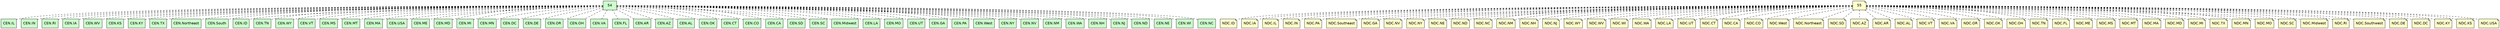 
graph{
rankdir=TB
edge [style=dashed]
n0 [shape=box, fontname="helvetica", fillcolor="#CCFFCC", style=filled, label=54];
n1 [shape=box, fontname="helvetica", fillcolor="#CCFFCC", style=filled, label="CEN.IL"];
n0 -- n1;
n2 [shape=box, fontname="helvetica", fillcolor="#CCFFCC", style=filled, label="CEN.IN"];
n0 -- n2;
n3 [shape=box, fontname="helvetica", fillcolor="#CCFFCC", style=filled, label="CEN.RI"];
n0 -- n3;
n4 [shape=box, fontname="helvetica", fillcolor="#CCFFCC", style=filled, label="CEN.IA"];
n0 -- n4;
n5 [shape=box, fontname="helvetica", fillcolor="#CCFFCC", style=filled, label="CEN.WV"];
n0 -- n5;
n6 [shape=box, fontname="helvetica", fillcolor="#CCFFCC", style=filled, label="CEN.KS"];
n0 -- n6;
n7 [shape=box, fontname="helvetica", fillcolor="#CCFFCC", style=filled, label="CEN.KY"];
n0 -- n7;
n8 [shape=box, fontname="helvetica", fillcolor="#CCFFCC", style=filled, label="CEN.TX"];
n0 -- n8;
n9 [shape=box, fontname="helvetica", fillcolor="#CCFFCC", style=filled, label="CEN.Northeast"];
n0 -- n9;
n10 [shape=box, fontname="helvetica", fillcolor="#CCFFCC", style=filled, label="CEN.South"];
n0 -- n10;
n11 [shape=box, fontname="helvetica", fillcolor="#CCFFCC", style=filled, label="CEN.ID"];
n0 -- n11;
n12 [shape=box, fontname="helvetica", fillcolor="#CCFFCC", style=filled, label="CEN.TN"];
n0 -- n12;
n13 [shape=box, fontname="helvetica", fillcolor="#CCFFCC", style=filled, label="CEN.WY"];
n0 -- n13;
n14 [shape=box, fontname="helvetica", fillcolor="#CCFFCC", style=filled, label="CEN.VT"];
n0 -- n14;
n15 [shape=box, fontname="helvetica", fillcolor="#CCFFCC", style=filled, label="CEN.MS"];
n0 -- n15;
n16 [shape=box, fontname="helvetica", fillcolor="#CCFFCC", style=filled, label="CEN.MT"];
n0 -- n16;
n17 [shape=box, fontname="helvetica", fillcolor="#CCFFCC", style=filled, label="CEN.MA"];
n0 -- n17;
n18 [shape=box, fontname="helvetica", fillcolor="#CCFFCC", style=filled, label="CEN.USA"];
n0 -- n18;
n19 [shape=box, fontname="helvetica", fillcolor="#CCFFCC", style=filled, label="CEN.ME"];
n0 -- n19;
n20 [shape=box, fontname="helvetica", fillcolor="#CCFFCC", style=filled, label="CEN.MD"];
n0 -- n20;
n21 [shape=box, fontname="helvetica", fillcolor="#CCFFCC", style=filled, label="CEN.MI"];
n0 -- n21;
n22 [shape=box, fontname="helvetica", fillcolor="#CCFFCC", style=filled, label="CEN.MN"];
n0 -- n22;
n23 [shape=box, fontname="helvetica", fillcolor="#CCFFCC", style=filled, label="CEN.DC"];
n0 -- n23;
n24 [shape=box, fontname="helvetica", fillcolor="#CCFFCC", style=filled, label="CEN.DE"];
n0 -- n24;
n25 [shape=box, fontname="helvetica", fillcolor="#CCFFCC", style=filled, label="CEN.OR"];
n0 -- n25;
n26 [shape=box, fontname="helvetica", fillcolor="#CCFFCC", style=filled, label="CEN.OH"];
n0 -- n26;
n27 [shape=box, fontname="helvetica", fillcolor="#CCFFCC", style=filled, label="CEN.VA"];
n0 -- n27;
n28 [shape=box, fontname="helvetica", fillcolor="#CCFFCC", style=filled, label="CEN.FL"];
n0 -- n28;
n29 [shape=box, fontname="helvetica", fillcolor="#CCFFCC", style=filled, label="CEN.AR"];
n0 -- n29;
n30 [shape=box, fontname="helvetica", fillcolor="#CCFFCC", style=filled, label="CEN.AZ"];
n0 -- n30;
n31 [shape=box, fontname="helvetica", fillcolor="#CCFFCC", style=filled, label="CEN.AL"];
n0 -- n31;
n32 [shape=box, fontname="helvetica", fillcolor="#CCFFCC", style=filled, label="CEN.OK"];
n0 -- n32;
n33 [shape=box, fontname="helvetica", fillcolor="#CCFFCC", style=filled, label="CEN.CT"];
n0 -- n33;
n34 [shape=box, fontname="helvetica", fillcolor="#CCFFCC", style=filled, label="CEN.CO"];
n0 -- n34;
n35 [shape=box, fontname="helvetica", fillcolor="#CCFFCC", style=filled, label="CEN.CA"];
n0 -- n35;
n36 [shape=box, fontname="helvetica", fillcolor="#CCFFCC", style=filled, label="CEN.SD"];
n0 -- n36;
n37 [shape=box, fontname="helvetica", fillcolor="#CCFFCC", style=filled, label="CEN.SC"];
n0 -- n37;
n38 [shape=box, fontname="helvetica", fillcolor="#CCFFCC", style=filled, label="CEN.Midwest"];
n0 -- n38;
n39 [shape=box, fontname="helvetica", fillcolor="#CCFFCC", style=filled, label="CEN.LA"];
n0 -- n39;
n40 [shape=box, fontname="helvetica", fillcolor="#CCFFCC", style=filled, label="CEN.MO"];
n0 -- n40;
n41 [shape=box, fontname="helvetica", fillcolor="#CCFFCC", style=filled, label="CEN.UT"];
n0 -- n41;
n42 [shape=box, fontname="helvetica", fillcolor="#CCFFCC", style=filled, label="CEN.GA"];
n0 -- n42;
n43 [shape=box, fontname="helvetica", fillcolor="#CCFFCC", style=filled, label="CEN.PA"];
n0 -- n43;
n44 [shape=box, fontname="helvetica", fillcolor="#CCFFCC", style=filled, label="CEN.West"];
n0 -- n44;
n45 [shape=box, fontname="helvetica", fillcolor="#CCFFCC", style=filled, label="CEN.NY"];
n0 -- n45;
n46 [shape=box, fontname="helvetica", fillcolor="#CCFFCC", style=filled, label="CEN.NV"];
n0 -- n46;
n47 [shape=box, fontname="helvetica", fillcolor="#CCFFCC", style=filled, label="CEN.NM"];
n0 -- n47;
n48 [shape=box, fontname="helvetica", fillcolor="#CCFFCC", style=filled, label="CEN.WA"];
n0 -- n48;
n49 [shape=box, fontname="helvetica", fillcolor="#CCFFCC", style=filled, label="CEN.NH"];
n0 -- n49;
n50 [shape=box, fontname="helvetica", fillcolor="#CCFFCC", style=filled, label="CEN.NJ"];
n0 -- n50;
n51 [shape=box, fontname="helvetica", fillcolor="#CCFFCC", style=filled, label="CEN.ND"];
n0 -- n51;
n52 [shape=box, fontname="helvetica", fillcolor="#CCFFCC", style=filled, label="CEN.NE"];
n0 -- n52;
n53 [shape=box, fontname="helvetica", fillcolor="#CCFFCC", style=filled, label="CEN.WI"];
n0 -- n53;
n54 [shape=box, fontname="helvetica", fillcolor="#CCFFCC", style=filled, label="CEN.NC"];
n0 -- n54;
n55 [fontname="helvetica", fillcolor="#FFFFCC", style=filled, shape=note, label=55];
n56 [fontname="helvetica", fillcolor="#FFFFCC", style=filled, shape=note, label="NDC.ID"];
n55 -- n56;
n57 [fontname="helvetica", fillcolor="#FFFFCC", style=filled, shape=note, label="NDC.IA"];
n55 -- n57;
n58 [fontname="helvetica", fillcolor="#FFFFCC", style=filled, shape=note, label="NDC.IL"];
n55 -- n58;
n59 [fontname="helvetica", fillcolor="#FFFFCC", style=filled, shape=note, label="NDC.IN"];
n55 -- n59;
n60 [fontname="helvetica", fillcolor="#FFFFCC", style=filled, shape=note, label="NDC.PA"];
n55 -- n60;
n61 [fontname="helvetica", fillcolor="#FFFFCC", style=filled, shape=note, label="NDC.Southeast"];
n55 -- n61;
n62 [fontname="helvetica", fillcolor="#FFFFCC", style=filled, shape=note, label="NDC.GA"];
n55 -- n62;
n63 [fontname="helvetica", fillcolor="#FFFFCC", style=filled, shape=note, label="NDC.NV"];
n55 -- n63;
n64 [fontname="helvetica", fillcolor="#FFFFCC", style=filled, shape=note, label="NDC.NY"];
n55 -- n64;
n65 [fontname="helvetica", fillcolor="#FFFFCC", style=filled, shape=note, label="NDC.NE"];
n55 -- n65;
n66 [fontname="helvetica", fillcolor="#FFFFCC", style=filled, shape=note, label="NDC.ND"];
n55 -- n66;
n67 [fontname="helvetica", fillcolor="#FFFFCC", style=filled, shape=note, label="NDC.NC"];
n55 -- n67;
n68 [fontname="helvetica", fillcolor="#FFFFCC", style=filled, shape=note, label="NDC.NM"];
n55 -- n68;
n69 [fontname="helvetica", fillcolor="#FFFFCC", style=filled, shape=note, label="NDC.NH"];
n55 -- n69;
n70 [fontname="helvetica", fillcolor="#FFFFCC", style=filled, shape=note, label="NDC.NJ"];
n55 -- n70;
n71 [fontname="helvetica", fillcolor="#FFFFCC", style=filled, shape=note, label="NDC.WY"];
n55 -- n71;
n72 [fontname="helvetica", fillcolor="#FFFFCC", style=filled, shape=note, label="NDC.WV"];
n55 -- n72;
n73 [fontname="helvetica", fillcolor="#FFFFCC", style=filled, shape=note, label="NDC.WI"];
n55 -- n73;
n74 [fontname="helvetica", fillcolor="#FFFFCC", style=filled, shape=note, label="NDC.WA"];
n55 -- n74;
n75 [fontname="helvetica", fillcolor="#FFFFCC", style=filled, shape=note, label="NDC.LA"];
n55 -- n75;
n76 [fontname="helvetica", fillcolor="#FFFFCC", style=filled, shape=note, label="NDC.UT"];
n55 -- n76;
n77 [fontname="helvetica", fillcolor="#FFFFCC", style=filled, shape=note, label="NDC.CT"];
n55 -- n77;
n78 [fontname="helvetica", fillcolor="#FFFFCC", style=filled, shape=note, label="NDC.CA"];
n55 -- n78;
n79 [fontname="helvetica", fillcolor="#FFFFCC", style=filled, shape=note, label="NDC.CO"];
n55 -- n79;
n80 [fontname="helvetica", fillcolor="#FFFFCC", style=filled, shape=note, label="NDC.West"];
n55 -- n80;
n81 [fontname="helvetica", fillcolor="#FFFFCC", style=filled, shape=note, label="NDC.Northeast"];
n55 -- n81;
n82 [fontname="helvetica", fillcolor="#FFFFCC", style=filled, shape=note, label="NDC.SD"];
n55 -- n82;
n83 [fontname="helvetica", fillcolor="#FFFFCC", style=filled, shape=note, label="NDC.AZ"];
n55 -- n83;
n84 [fontname="helvetica", fillcolor="#FFFFCC", style=filled, shape=note, label="NDC.AR"];
n55 -- n84;
n85 [fontname="helvetica", fillcolor="#FFFFCC", style=filled, shape=note, label="NDC.AL"];
n55 -- n85;
n86 [fontname="helvetica", fillcolor="#FFFFCC", style=filled, shape=note, label="NDC.VT"];
n55 -- n86;
n87 [fontname="helvetica", fillcolor="#FFFFCC", style=filled, shape=note, label="NDC.VA"];
n55 -- n87;
n88 [fontname="helvetica", fillcolor="#FFFFCC", style=filled, shape=note, label="NDC.OR"];
n55 -- n88;
n89 [fontname="helvetica", fillcolor="#FFFFCC", style=filled, shape=note, label="NDC.OK"];
n55 -- n89;
n90 [fontname="helvetica", fillcolor="#FFFFCC", style=filled, shape=note, label="NDC.OH"];
n55 -- n90;
n91 [fontname="helvetica", fillcolor="#FFFFCC", style=filled, shape=note, label="NDC.TN"];
n55 -- n91;
n92 [fontname="helvetica", fillcolor="#FFFFCC", style=filled, shape=note, label="NDC.FL"];
n55 -- n92;
n93 [fontname="helvetica", fillcolor="#FFFFCC", style=filled, shape=note, label="NDC.ME"];
n55 -- n93;
n94 [fontname="helvetica", fillcolor="#FFFFCC", style=filled, shape=note, label="NDC.MS"];
n55 -- n94;
n95 [fontname="helvetica", fillcolor="#FFFFCC", style=filled, shape=note, label="NDC.MT"];
n55 -- n95;
n96 [fontname="helvetica", fillcolor="#FFFFCC", style=filled, shape=note, label="NDC.MA"];
n55 -- n96;
n97 [fontname="helvetica", fillcolor="#FFFFCC", style=filled, shape=note, label="NDC.MD"];
n55 -- n97;
n98 [fontname="helvetica", fillcolor="#FFFFCC", style=filled, shape=note, label="NDC.MI"];
n55 -- n98;
n99 [fontname="helvetica", fillcolor="#FFFFCC", style=filled, shape=note, label="NDC.TX"];
n55 -- n99;
n100 [fontname="helvetica", fillcolor="#FFFFCC", style=filled, shape=note, label="NDC.MN"];
n55 -- n100;
n101 [fontname="helvetica", fillcolor="#FFFFCC", style=filled, shape=note, label="NDC.MO"];
n55 -- n101;
n102 [fontname="helvetica", fillcolor="#FFFFCC", style=filled, shape=note, label="NDC.SC"];
n55 -- n102;
n103 [fontname="helvetica", fillcolor="#FFFFCC", style=filled, shape=note, label="NDC.Midwest"];
n55 -- n103;
n104 [fontname="helvetica", fillcolor="#FFFFCC", style=filled, shape=note, label="NDC.RI"];
n55 -- n104;
n105 [fontname="helvetica", fillcolor="#FFFFCC", style=filled, shape=note, label="NDC.Southwest"];
n55 -- n105;
n106 [fontname="helvetica", fillcolor="#FFFFCC", style=filled, shape=note, label="NDC.DE"];
n55 -- n106;
n107 [fontname="helvetica", fillcolor="#FFFFCC", style=filled, shape=note, label="NDC.DC"];
n55 -- n107;
n108 [fontname="helvetica", fillcolor="#FFFFCC", style=filled, shape=note, label="NDC.KY"];
n55 -- n108;
n109 [fontname="helvetica", fillcolor="#FFFFCC", style=filled, shape=note, label="NDC.KS"];
n55 -- n109;
n110 [fontname="helvetica", fillcolor="#FFFFCC", style=filled, shape=note, label="NDC.USA"];
n55 -- n110;

}
            
